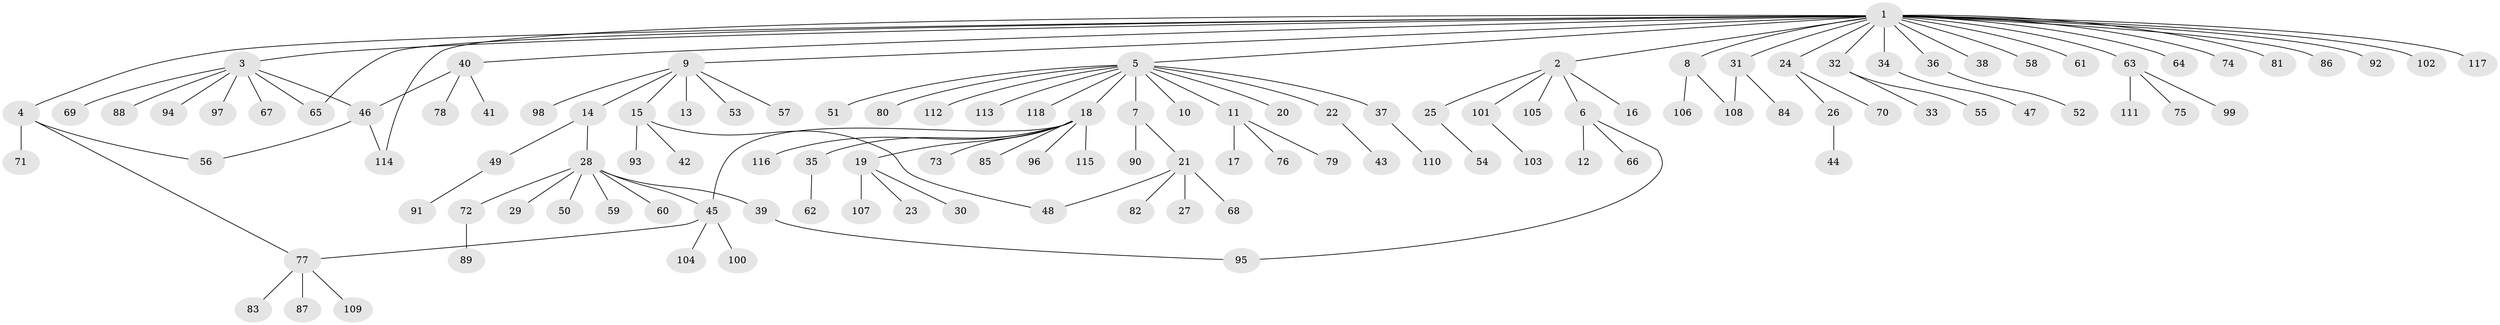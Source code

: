 // Generated by graph-tools (version 1.1) at 2025/11/02/27/25 16:11:13]
// undirected, 118 vertices, 126 edges
graph export_dot {
graph [start="1"]
  node [color=gray90,style=filled];
  1;
  2;
  3;
  4;
  5;
  6;
  7;
  8;
  9;
  10;
  11;
  12;
  13;
  14;
  15;
  16;
  17;
  18;
  19;
  20;
  21;
  22;
  23;
  24;
  25;
  26;
  27;
  28;
  29;
  30;
  31;
  32;
  33;
  34;
  35;
  36;
  37;
  38;
  39;
  40;
  41;
  42;
  43;
  44;
  45;
  46;
  47;
  48;
  49;
  50;
  51;
  52;
  53;
  54;
  55;
  56;
  57;
  58;
  59;
  60;
  61;
  62;
  63;
  64;
  65;
  66;
  67;
  68;
  69;
  70;
  71;
  72;
  73;
  74;
  75;
  76;
  77;
  78;
  79;
  80;
  81;
  82;
  83;
  84;
  85;
  86;
  87;
  88;
  89;
  90;
  91;
  92;
  93;
  94;
  95;
  96;
  97;
  98;
  99;
  100;
  101;
  102;
  103;
  104;
  105;
  106;
  107;
  108;
  109;
  110;
  111;
  112;
  113;
  114;
  115;
  116;
  117;
  118;
  1 -- 2;
  1 -- 3;
  1 -- 4;
  1 -- 5;
  1 -- 8;
  1 -- 9;
  1 -- 24;
  1 -- 31;
  1 -- 32;
  1 -- 34;
  1 -- 36;
  1 -- 38;
  1 -- 40;
  1 -- 58;
  1 -- 61;
  1 -- 63;
  1 -- 64;
  1 -- 65;
  1 -- 74;
  1 -- 81;
  1 -- 86;
  1 -- 92;
  1 -- 102;
  1 -- 114;
  1 -- 117;
  2 -- 6;
  2 -- 16;
  2 -- 25;
  2 -- 101;
  2 -- 105;
  3 -- 46;
  3 -- 65;
  3 -- 67;
  3 -- 69;
  3 -- 88;
  3 -- 94;
  3 -- 97;
  4 -- 56;
  4 -- 71;
  4 -- 77;
  5 -- 7;
  5 -- 10;
  5 -- 11;
  5 -- 18;
  5 -- 20;
  5 -- 22;
  5 -- 37;
  5 -- 51;
  5 -- 80;
  5 -- 112;
  5 -- 113;
  5 -- 118;
  6 -- 12;
  6 -- 66;
  6 -- 95;
  7 -- 21;
  7 -- 90;
  8 -- 106;
  8 -- 108;
  9 -- 13;
  9 -- 14;
  9 -- 15;
  9 -- 53;
  9 -- 57;
  9 -- 98;
  11 -- 17;
  11 -- 76;
  11 -- 79;
  14 -- 28;
  14 -- 49;
  15 -- 42;
  15 -- 48;
  15 -- 93;
  18 -- 19;
  18 -- 35;
  18 -- 45;
  18 -- 73;
  18 -- 85;
  18 -- 96;
  18 -- 115;
  18 -- 116;
  19 -- 23;
  19 -- 30;
  19 -- 107;
  21 -- 27;
  21 -- 48;
  21 -- 68;
  21 -- 82;
  22 -- 43;
  24 -- 26;
  24 -- 70;
  25 -- 54;
  26 -- 44;
  28 -- 29;
  28 -- 39;
  28 -- 45;
  28 -- 50;
  28 -- 59;
  28 -- 60;
  28 -- 72;
  31 -- 84;
  31 -- 108;
  32 -- 33;
  32 -- 55;
  34 -- 47;
  35 -- 62;
  36 -- 52;
  37 -- 110;
  39 -- 95;
  40 -- 41;
  40 -- 46;
  40 -- 78;
  45 -- 77;
  45 -- 100;
  45 -- 104;
  46 -- 56;
  46 -- 114;
  49 -- 91;
  63 -- 75;
  63 -- 99;
  63 -- 111;
  72 -- 89;
  77 -- 83;
  77 -- 87;
  77 -- 109;
  101 -- 103;
}
